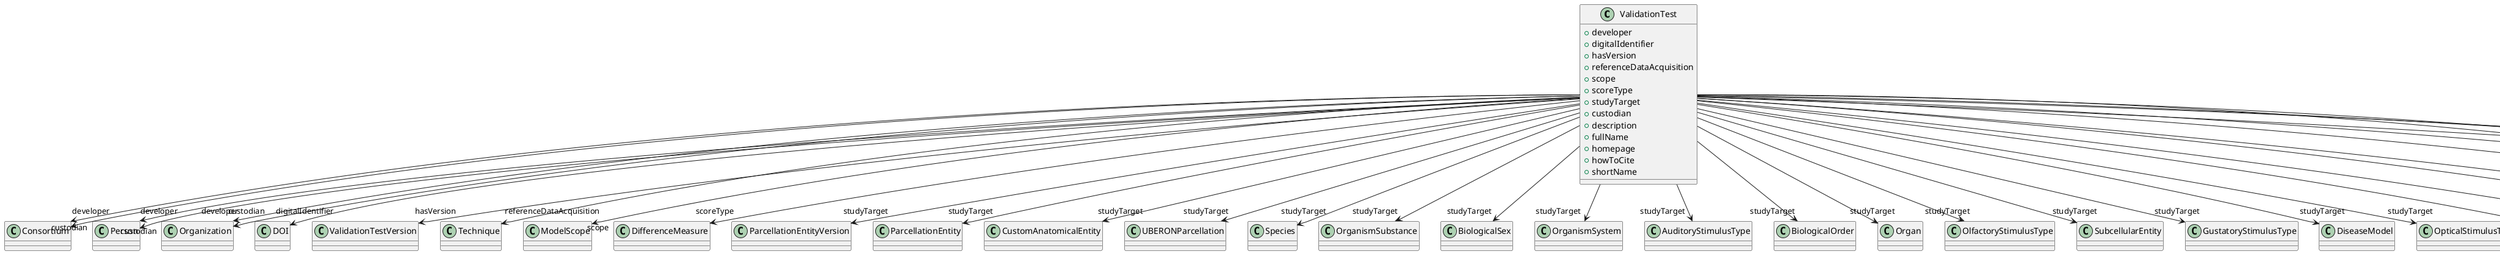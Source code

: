 @startuml
class ValidationTest {
+developer
+digitalIdentifier
+hasVersion
+referenceDataAcquisition
+scope
+scoreType
+studyTarget
+custodian
+description
+fullName
+homepage
+howToCite
+shortName

}
ValidationTest -d-> "developer" Consortium
ValidationTest -d-> "developer" Person
ValidationTest -d-> "developer" Organization
ValidationTest -d-> "digitalIdentifier" DOI
ValidationTest -d-> "hasVersion" ValidationTestVersion
ValidationTest -d-> "referenceDataAcquisition" Technique
ValidationTest -d-> "scope" ModelScope
ValidationTest -d-> "scoreType" DifferenceMeasure
ValidationTest -d-> "studyTarget" ParcellationEntityVersion
ValidationTest -d-> "studyTarget" ParcellationEntity
ValidationTest -d-> "studyTarget" CustomAnatomicalEntity
ValidationTest -d-> "studyTarget" UBERONParcellation
ValidationTest -d-> "studyTarget" Species
ValidationTest -d-> "studyTarget" OrganismSubstance
ValidationTest -d-> "studyTarget" BiologicalSex
ValidationTest -d-> "studyTarget" OrganismSystem
ValidationTest -d-> "studyTarget" AuditoryStimulusType
ValidationTest -d-> "studyTarget" BiologicalOrder
ValidationTest -d-> "studyTarget" Organ
ValidationTest -d-> "studyTarget" OlfactoryStimulusType
ValidationTest -d-> "studyTarget" SubcellularEntity
ValidationTest -d-> "studyTarget" GustatoryStimulusType
ValidationTest -d-> "studyTarget" DiseaseModel
ValidationTest -d-> "studyTarget" OpticalStimulusType
ValidationTest -d-> "studyTarget" CellCultureType
ValidationTest -d-> "studyTarget" VisualStimulusType
ValidationTest -d-> "studyTarget" MolecularEntity
ValidationTest -d-> "studyTarget" TactileStimulusType
ValidationTest -d-> "studyTarget" BreedingType
ValidationTest -d-> "studyTarget" CellType
ValidationTest -d-> "studyTarget" TermSuggestion
ValidationTest -d-> "studyTarget" Handedness
ValidationTest -d-> "studyTarget" Disease
ValidationTest -d-> "studyTarget" GeneticStrainType
ValidationTest -d-> "studyTarget" ElectricalStimulusType
ValidationTest -d-> "custodian" Consortium
ValidationTest -d-> "custodian" Person
ValidationTest -d-> "custodian" Organization

@enduml